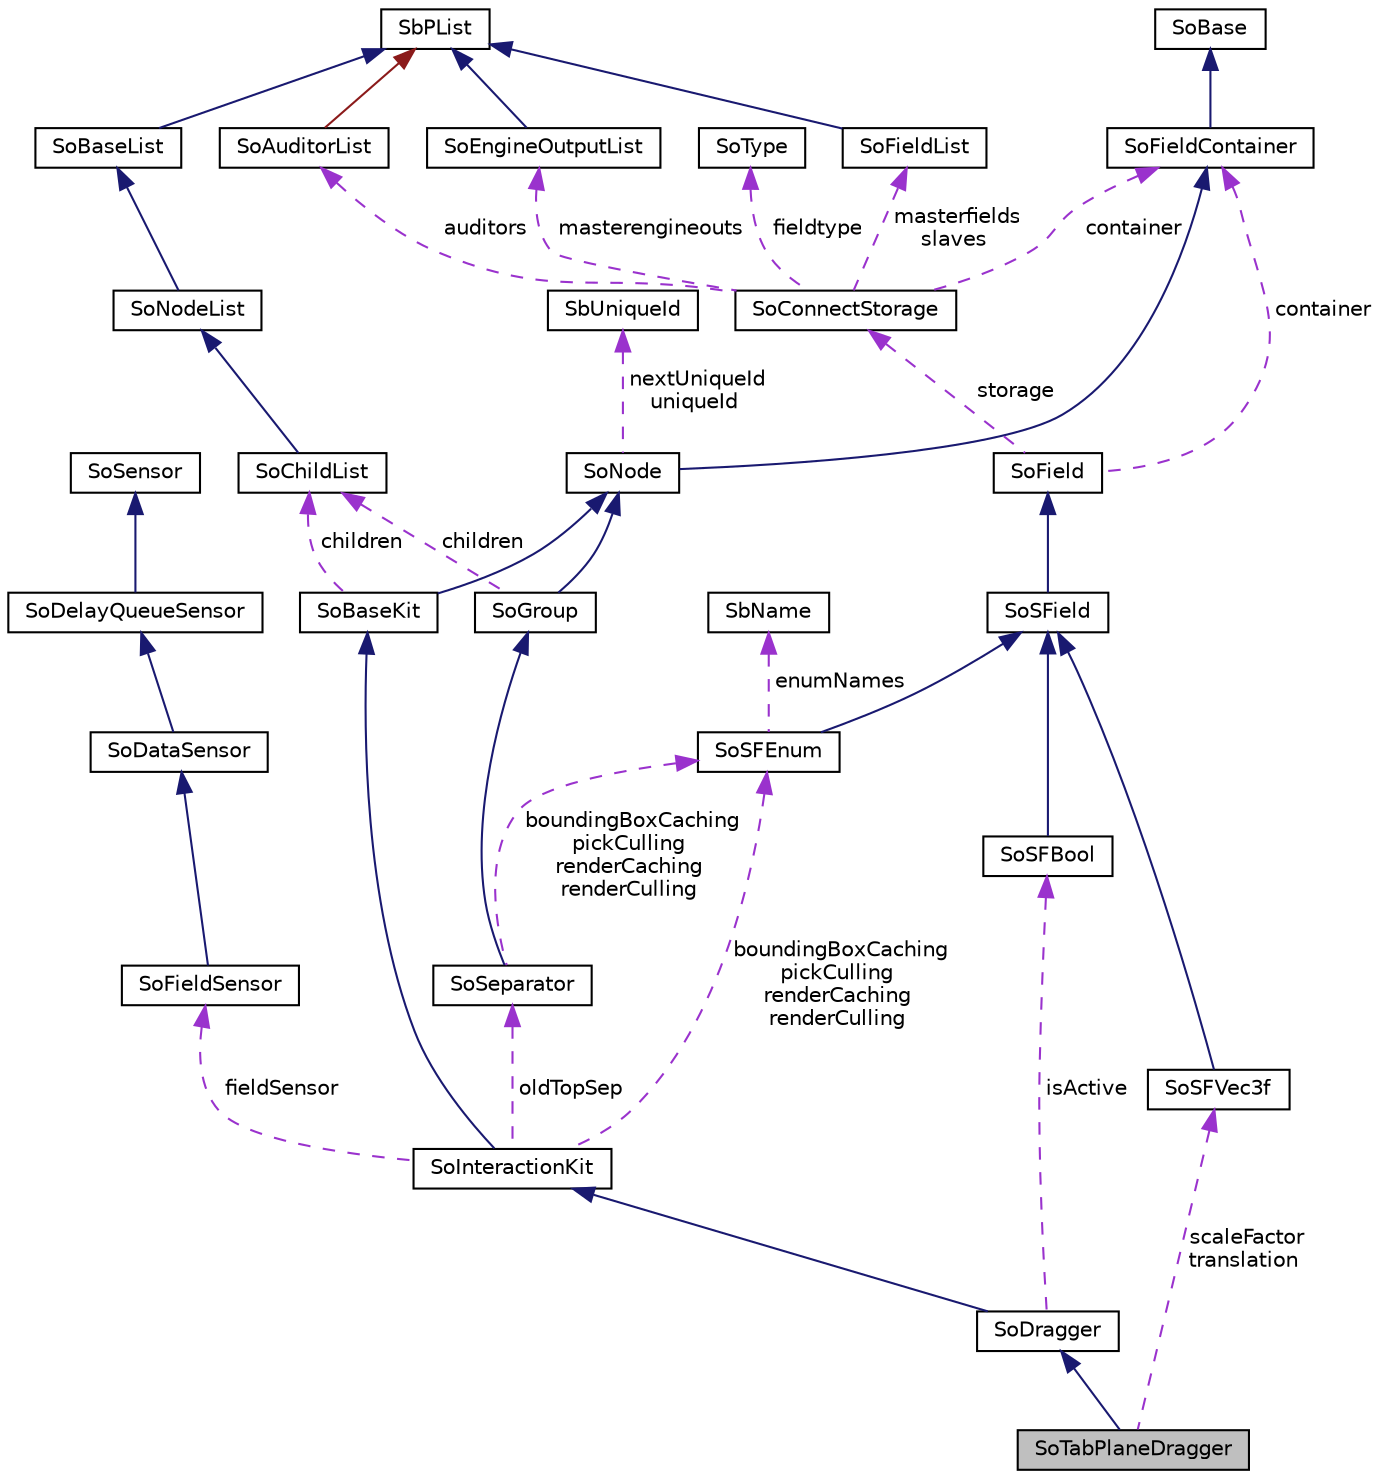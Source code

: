 digraph "SoTabPlaneDragger"
{
 // LATEX_PDF_SIZE
  edge [fontname="Helvetica",fontsize="10",labelfontname="Helvetica",labelfontsize="10"];
  node [fontname="Helvetica",fontsize="10",shape=record];
  Node1 [label="SoTabPlaneDragger",height=0.2,width=0.4,color="black", fillcolor="grey75", style="filled", fontcolor="black",tooltip=" "];
  Node2 -> Node1 [dir="back",color="midnightblue",fontsize="10",style="solid",fontname="Helvetica"];
  Node2 [label="SoDragger",height=0.2,width=0.4,color="black", fillcolor="white", style="filled",URL="$classSoDragger.html",tooltip=" "];
  Node3 -> Node2 [dir="back",color="midnightblue",fontsize="10",style="solid",fontname="Helvetica"];
  Node3 [label="SoInteractionKit",height=0.2,width=0.4,color="black", fillcolor="white", style="filled",URL="$classSoInteractionKit.html",tooltip=" "];
  Node4 -> Node3 [dir="back",color="midnightblue",fontsize="10",style="solid",fontname="Helvetica"];
  Node4 [label="SoBaseKit",height=0.2,width=0.4,color="black", fillcolor="white", style="filled",URL="$classSoBaseKit.html",tooltip=" "];
  Node5 -> Node4 [dir="back",color="midnightblue",fontsize="10",style="solid",fontname="Helvetica"];
  Node5 [label="SoNode",height=0.2,width=0.4,color="black", fillcolor="white", style="filled",URL="$classSoNode.html",tooltip="The SoNode class is the base class for nodes used in scene graphs."];
  Node6 -> Node5 [dir="back",color="midnightblue",fontsize="10",style="solid",fontname="Helvetica"];
  Node6 [label="SoFieldContainer",height=0.2,width=0.4,color="black", fillcolor="white", style="filled",URL="$classSoFieldContainer.html",tooltip="The SoFieldContainer class is a base class for all classes that contain fields."];
  Node7 -> Node6 [dir="back",color="midnightblue",fontsize="10",style="solid",fontname="Helvetica"];
  Node7 [label="SoBase",height=0.2,width=0.4,color="black", fillcolor="white", style="filled",URL="$classSoBase.html",tooltip="The SoBase class is the top-level superclass for a number of class-hierarchies."];
  Node8 -> Node5 [dir="back",color="darkorchid3",fontsize="10",style="dashed",label=" nextUniqueId\nuniqueId" ,fontname="Helvetica"];
  Node8 [label="SbUniqueId",height=0.2,width=0.4,color="black", fillcolor="white", style="filled",URL="$classSbUniqueId.html",tooltip="SbUniqueId is an integer type for node identifiers."];
  Node9 -> Node4 [dir="back",color="darkorchid3",fontsize="10",style="dashed",label=" children" ,fontname="Helvetica"];
  Node9 [label="SoChildList",height=0.2,width=0.4,color="black", fillcolor="white", style="filled",URL="$classSoChildList.html",tooltip="The SoChildList class is a container for node children."];
  Node10 -> Node9 [dir="back",color="midnightblue",fontsize="10",style="solid",fontname="Helvetica"];
  Node10 [label="SoNodeList",height=0.2,width=0.4,color="black", fillcolor="white", style="filled",URL="$classSoNodeList.html",tooltip="The SoNodeList class is a container for pointers to SoNode objects."];
  Node11 -> Node10 [dir="back",color="midnightblue",fontsize="10",style="solid",fontname="Helvetica"];
  Node11 [label="SoBaseList",height=0.2,width=0.4,color="black", fillcolor="white", style="filled",URL="$classSoBaseList.html",tooltip="The SoBaseList class is a container for pointers to SoBase derived objects."];
  Node12 -> Node11 [dir="back",color="midnightblue",fontsize="10",style="solid",fontname="Helvetica"];
  Node12 [label="SbPList",height=0.2,width=0.4,color="black", fillcolor="white", style="filled",URL="$classSbPList.html",tooltip="The SbPList class is a container class for void pointers."];
  Node13 -> Node3 [dir="back",color="darkorchid3",fontsize="10",style="dashed",label=" boundingBoxCaching\npickCulling\nrenderCaching\nrenderCulling" ,fontname="Helvetica"];
  Node13 [label="SoSFEnum",height=0.2,width=0.4,color="black", fillcolor="white", style="filled",URL="$classSoSFEnum.html",tooltip="The SoSFEnum class is a container for an enum value."];
  Node14 -> Node13 [dir="back",color="midnightblue",fontsize="10",style="solid",fontname="Helvetica"];
  Node14 [label="SoSField",height=0.2,width=0.4,color="black", fillcolor="white", style="filled",URL="$classSoSField.html",tooltip="The SoSField class is the base class for fields which contains only a single value."];
  Node15 -> Node14 [dir="back",color="midnightblue",fontsize="10",style="solid",fontname="Helvetica"];
  Node15 [label="SoField",height=0.2,width=0.4,color="black", fillcolor="white", style="filled",URL="$classSoField.html",tooltip="The SoField class is the top-level abstract base class for fields."];
  Node6 -> Node15 [dir="back",color="darkorchid3",fontsize="10",style="dashed",label=" container" ,fontname="Helvetica"];
  Node16 -> Node15 [dir="back",color="darkorchid3",fontsize="10",style="dashed",label=" storage" ,fontname="Helvetica"];
  Node16 [label="SoConnectStorage",height=0.2,width=0.4,color="black", fillcolor="white", style="filled",URL="$classSoConnectStorage.html",tooltip=" "];
  Node17 -> Node16 [dir="back",color="darkorchid3",fontsize="10",style="dashed",label=" masterfields\nslaves" ,fontname="Helvetica"];
  Node17 [label="SoFieldList",height=0.2,width=0.4,color="black", fillcolor="white", style="filled",URL="$classSoFieldList.html",tooltip="The SoFieldList class is a container for pointers to SoField objects."];
  Node12 -> Node17 [dir="back",color="midnightblue",fontsize="10",style="solid",fontname="Helvetica"];
  Node18 -> Node16 [dir="back",color="darkorchid3",fontsize="10",style="dashed",label=" auditors" ,fontname="Helvetica"];
  Node18 [label="SoAuditorList",height=0.2,width=0.4,color="black", fillcolor="white", style="filled",URL="$classSoAuditorList.html",tooltip="The SoAuditorList class is used to keep track of auditors for certain object classes."];
  Node12 -> Node18 [dir="back",color="firebrick4",fontsize="10",style="solid",fontname="Helvetica"];
  Node6 -> Node16 [dir="back",color="darkorchid3",fontsize="10",style="dashed",label=" container" ,fontname="Helvetica"];
  Node19 -> Node16 [dir="back",color="darkorchid3",fontsize="10",style="dashed",label=" fieldtype" ,fontname="Helvetica"];
  Node19 [label="SoType",height=0.2,width=0.4,color="black", fillcolor="white", style="filled",URL="$classSoType.html",tooltip="The SoType class is the basis for the runtime type system in Coin."];
  Node20 -> Node16 [dir="back",color="darkorchid3",fontsize="10",style="dashed",label=" masterengineouts" ,fontname="Helvetica"];
  Node20 [label="SoEngineOutputList",height=0.2,width=0.4,color="black", fillcolor="white", style="filled",URL="$classSoEngineOutputList.html",tooltip="The SoEngineOutputList class is a container for SoEngineOutput objects."];
  Node12 -> Node20 [dir="back",color="midnightblue",fontsize="10",style="solid",fontname="Helvetica"];
  Node21 -> Node13 [dir="back",color="darkorchid3",fontsize="10",style="dashed",label=" enumNames" ,fontname="Helvetica"];
  Node21 [label="SbName",height=0.2,width=0.4,color="black", fillcolor="white", style="filled",URL="$classSbName.html",tooltip="The SbName class stores strings by reference."];
  Node22 -> Node3 [dir="back",color="darkorchid3",fontsize="10",style="dashed",label=" oldTopSep" ,fontname="Helvetica"];
  Node22 [label="SoSeparator",height=0.2,width=0.4,color="black", fillcolor="white", style="filled",URL="$classSoSeparator.html",tooltip="The SoSeparator class is a state-preserving group node."];
  Node23 -> Node22 [dir="back",color="midnightblue",fontsize="10",style="solid",fontname="Helvetica"];
  Node23 [label="SoGroup",height=0.2,width=0.4,color="black", fillcolor="white", style="filled",URL="$classSoGroup.html",tooltip="The SoGroup class is a node which managed other node instances."];
  Node5 -> Node23 [dir="back",color="midnightblue",fontsize="10",style="solid",fontname="Helvetica"];
  Node9 -> Node23 [dir="back",color="darkorchid3",fontsize="10",style="dashed",label=" children" ,fontname="Helvetica"];
  Node13 -> Node22 [dir="back",color="darkorchid3",fontsize="10",style="dashed",label=" boundingBoxCaching\npickCulling\nrenderCaching\nrenderCulling" ,fontname="Helvetica"];
  Node24 -> Node3 [dir="back",color="darkorchid3",fontsize="10",style="dashed",label=" fieldSensor" ,fontname="Helvetica"];
  Node24 [label="SoFieldSensor",height=0.2,width=0.4,color="black", fillcolor="white", style="filled",URL="$classSoFieldSensor.html",tooltip="The SoFieldSensor class detects changes to a field."];
  Node25 -> Node24 [dir="back",color="midnightblue",fontsize="10",style="solid",fontname="Helvetica"];
  Node25 [label="SoDataSensor",height=0.2,width=0.4,color="black", fillcolor="white", style="filled",URL="$classSoDataSensor.html",tooltip="The SoDataSensor class is the abstract base class for sensors monitoring changes in a scene graph."];
  Node26 -> Node25 [dir="back",color="midnightblue",fontsize="10",style="solid",fontname="Helvetica"];
  Node26 [label="SoDelayQueueSensor",height=0.2,width=0.4,color="black", fillcolor="white", style="filled",URL="$classSoDelayQueueSensor.html",tooltip="The SoDelayQueueSensor class is the abstract base class for priority scheduled sensors."];
  Node27 -> Node26 [dir="back",color="midnightblue",fontsize="10",style="solid",fontname="Helvetica"];
  Node27 [label="SoSensor",height=0.2,width=0.4,color="black", fillcolor="white", style="filled",URL="$classSoSensor.html",tooltip="The SoSensor class is the abstract base class for all sensors."];
  Node28 -> Node2 [dir="back",color="darkorchid3",fontsize="10",style="dashed",label=" isActive" ,fontname="Helvetica"];
  Node28 [label="SoSFBool",height=0.2,width=0.4,color="black", fillcolor="white", style="filled",URL="$classSoSFBool.html",tooltip="The SoSFBool class is a container for an SbBool value."];
  Node14 -> Node28 [dir="back",color="midnightblue",fontsize="10",style="solid",fontname="Helvetica"];
  Node29 -> Node1 [dir="back",color="darkorchid3",fontsize="10",style="dashed",label=" scaleFactor\ntranslation" ,fontname="Helvetica"];
  Node29 [label="SoSFVec3f",height=0.2,width=0.4,color="black", fillcolor="white", style="filled",URL="$classSoSFVec3f.html",tooltip="The SoSFVec3f class is a container for an SbVec3f vector."];
  Node14 -> Node29 [dir="back",color="midnightblue",fontsize="10",style="solid",fontname="Helvetica"];
}
